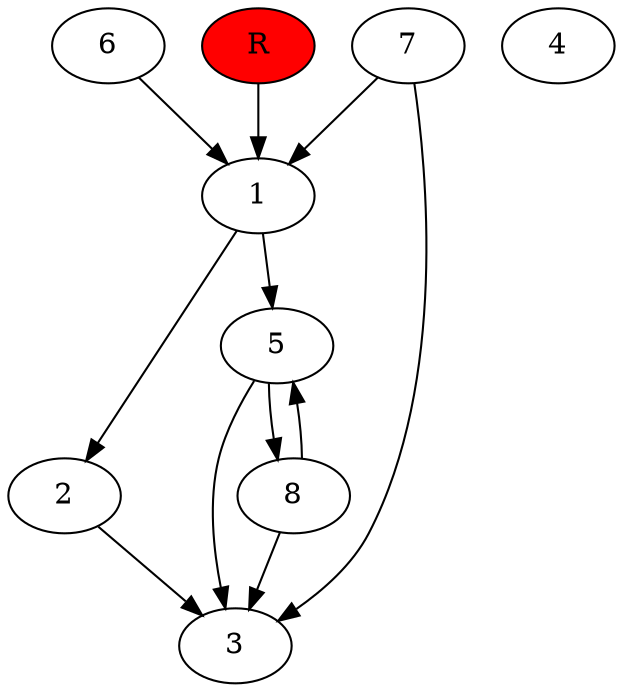 digraph prb19591 {
	1
	2
	3
	4
	5
	6
	7
	8
	R [fillcolor="#ff0000" style=filled]
	1 -> 2
	1 -> 5
	2 -> 3
	5 -> 3
	5 -> 8
	6 -> 1
	7 -> 1
	7 -> 3
	8 -> 3
	8 -> 5
	R -> 1
}
